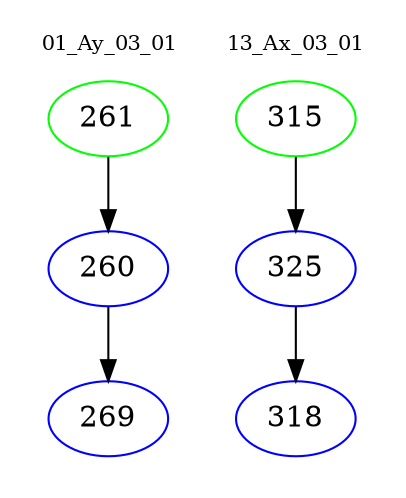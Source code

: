 digraph{
subgraph cluster_0 {
color = white
label = "01_Ay_03_01";
fontsize=10;
T0_261 [label="261", color="green"]
T0_261 -> T0_260 [color="black"]
T0_260 [label="260", color="blue"]
T0_260 -> T0_269 [color="black"]
T0_269 [label="269", color="blue"]
}
subgraph cluster_1 {
color = white
label = "13_Ax_03_01";
fontsize=10;
T1_315 [label="315", color="green"]
T1_315 -> T1_325 [color="black"]
T1_325 [label="325", color="blue"]
T1_325 -> T1_318 [color="black"]
T1_318 [label="318", color="blue"]
}
}
